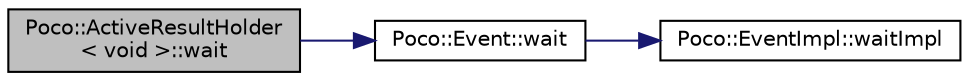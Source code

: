 digraph "Poco::ActiveResultHolder&lt; void &gt;::wait"
{
 // LATEX_PDF_SIZE
  edge [fontname="Helvetica",fontsize="10",labelfontname="Helvetica",labelfontsize="10"];
  node [fontname="Helvetica",fontsize="10",shape=record];
  rankdir="LR";
  Node1 [label="Poco::ActiveResultHolder\l\< void \>::wait",height=0.2,width=0.4,color="black", fillcolor="grey75", style="filled", fontcolor="black",tooltip="Pauses the caller until the result becomes available."];
  Node1 -> Node2 [color="midnightblue",fontsize="10",style="solid"];
  Node2 [label="Poco::Event::wait",height=0.2,width=0.4,color="black", fillcolor="white", style="filled",URL="$classPoco_1_1Event.html#a0da7c72337aab427cdd62307d1bb8769",tooltip=" "];
  Node2 -> Node3 [color="midnightblue",fontsize="10",style="solid"];
  Node3 [label="Poco::EventImpl::waitImpl",height=0.2,width=0.4,color="black", fillcolor="white", style="filled",URL="$classPoco_1_1EventImpl.html#a2265d2d061554e8b3de926df9db83143",tooltip=" "];
}
